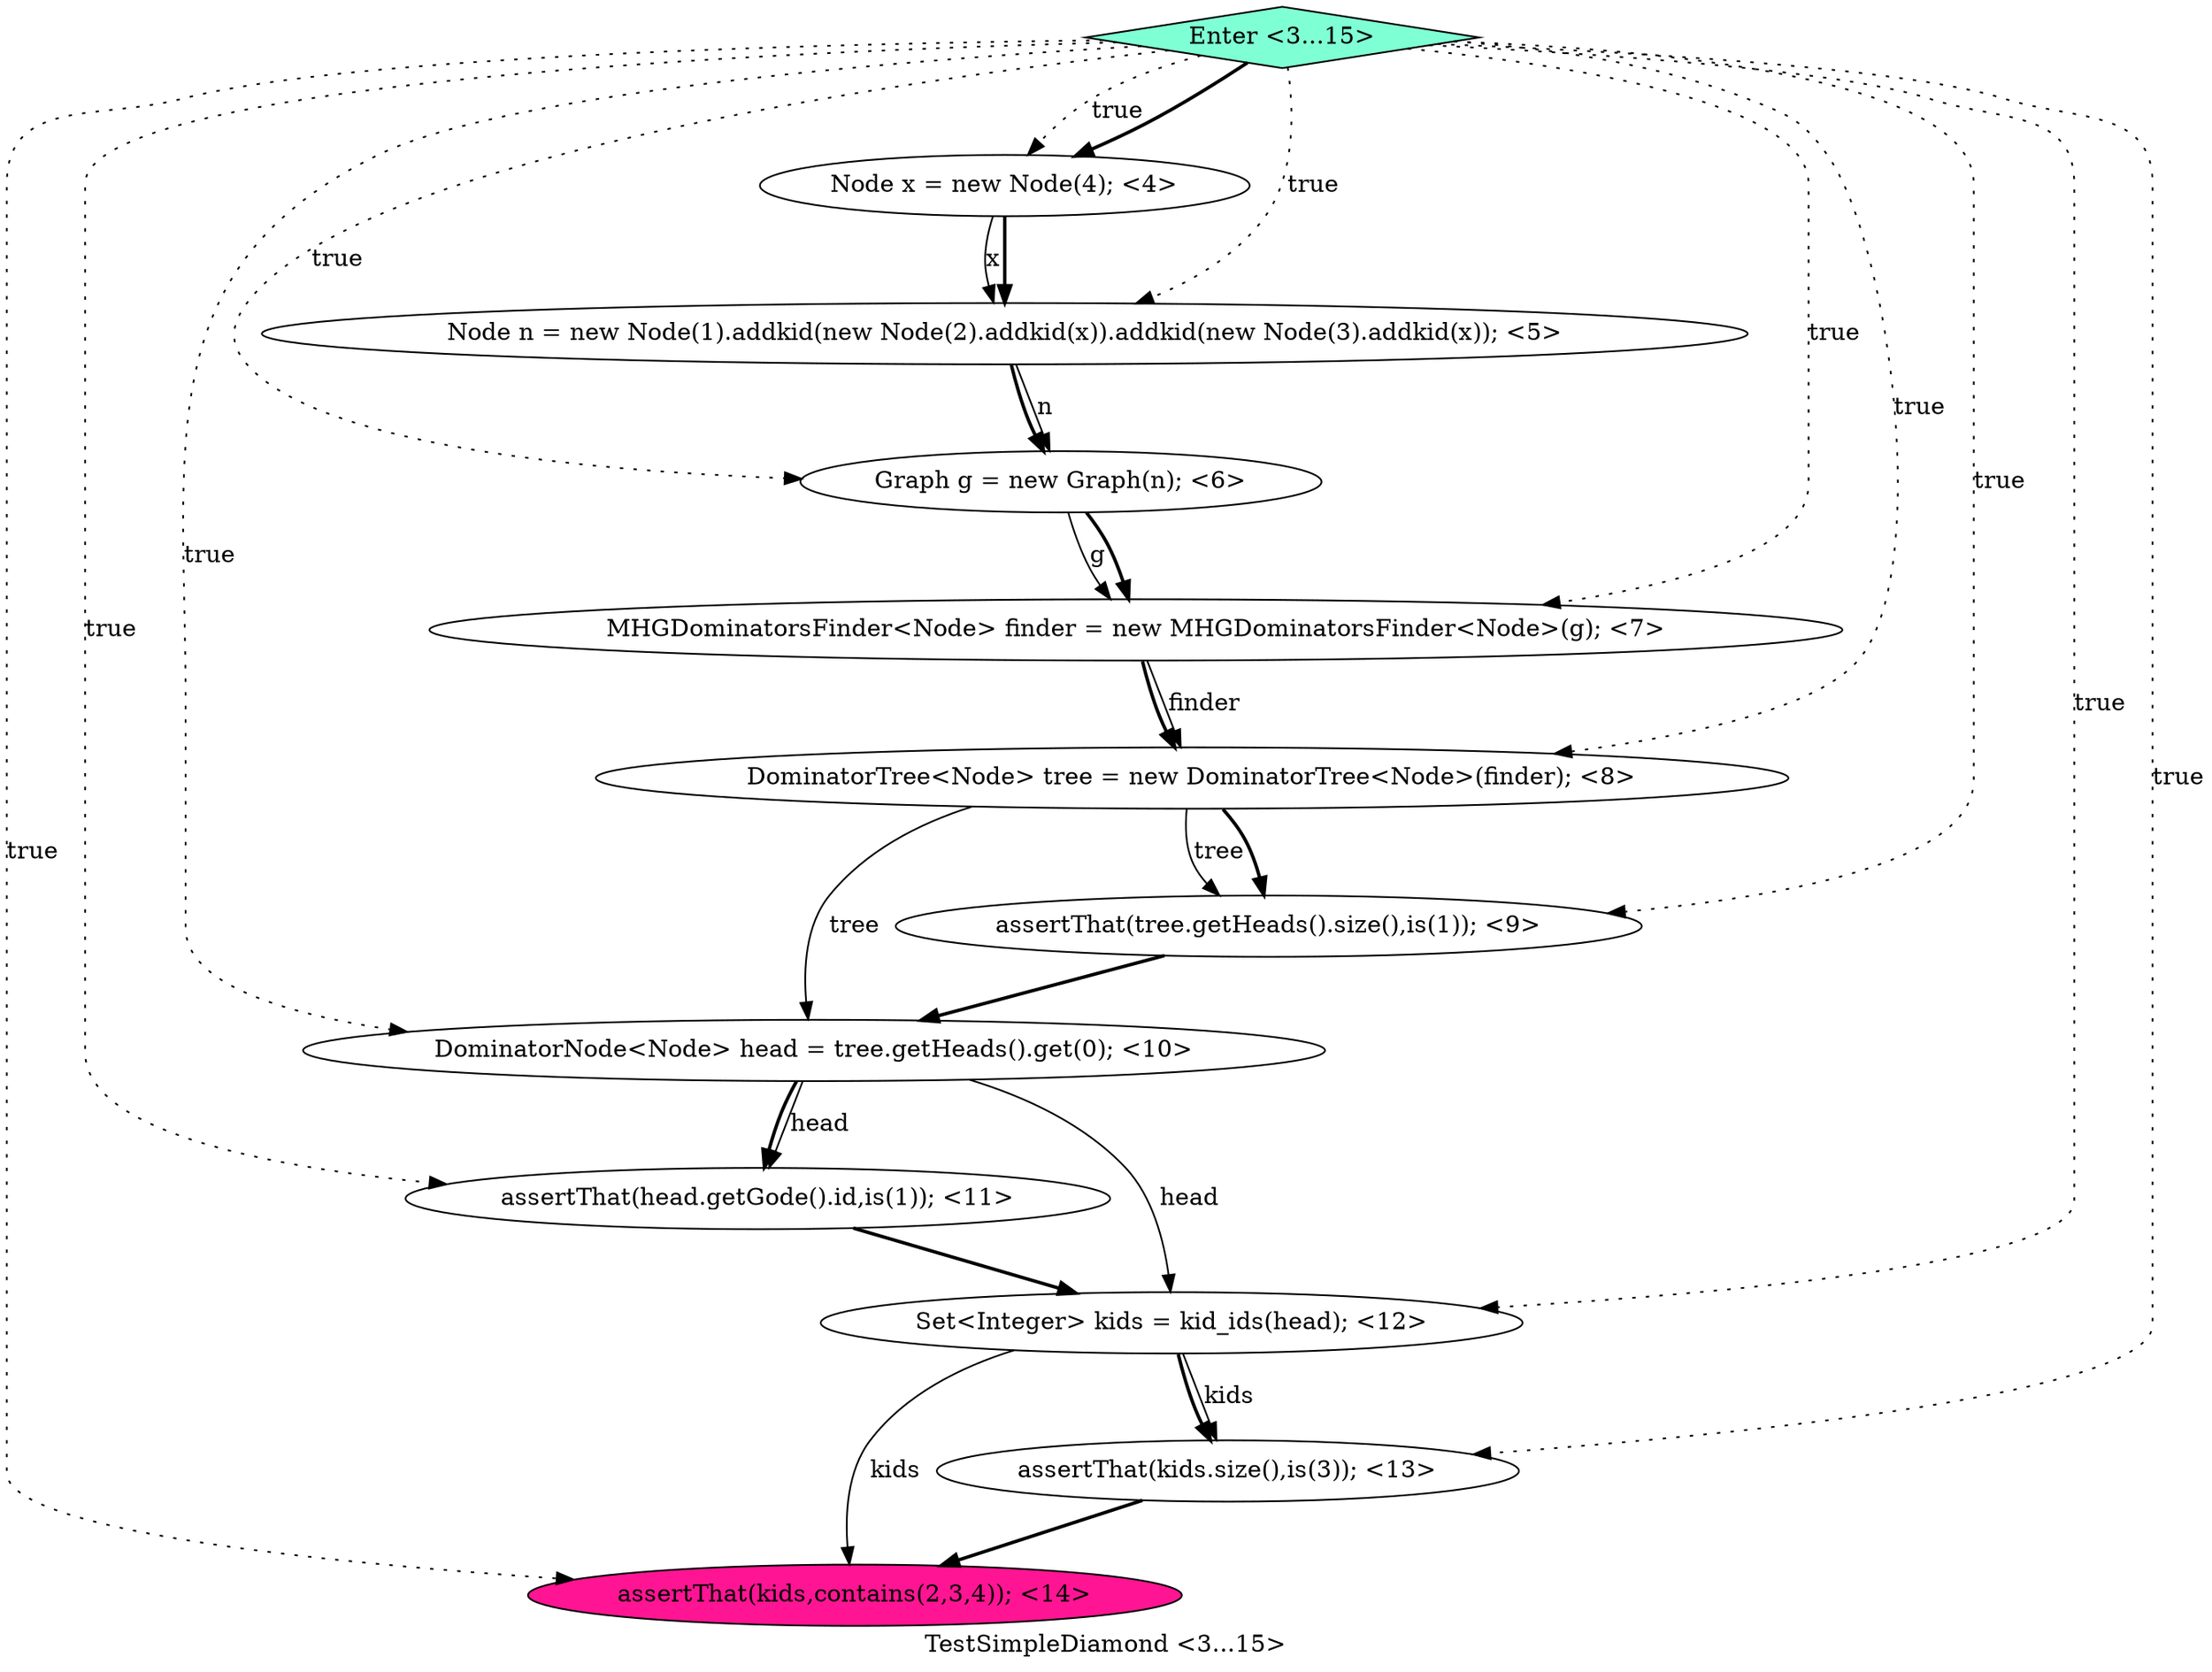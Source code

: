 digraph PDG {
label = "TestSimpleDiamond <3...15>";
0.7 [style = filled, label = "assertThat(head.getGode().id,is(1)); <11>", fillcolor = white, shape = ellipse];
0.0 [style = filled, label = "Node x = new Node(4); <4>", fillcolor = white, shape = ellipse];
0.10 [style = filled, label = "assertThat(kids,contains(2,3,4)); <14>", fillcolor = deeppink, shape = ellipse];
0.2 [style = filled, label = "Graph g = new Graph(n); <6>", fillcolor = white, shape = ellipse];
0.3 [style = filled, label = "MHGDominatorsFinder<Node> finder = new MHGDominatorsFinder<Node>(g); <7>", fillcolor = white, shape = ellipse];
0.11 [style = filled, label = "Enter <3...15>", fillcolor = aquamarine, shape = diamond];
0.1 [style = filled, label = "Node n = new Node(1).addkid(new Node(2).addkid(x)).addkid(new Node(3).addkid(x)); <5>", fillcolor = white, shape = ellipse];
0.6 [style = filled, label = "DominatorNode<Node> head = tree.getHeads().get(0); <10>", fillcolor = white, shape = ellipse];
0.8 [style = filled, label = "Set<Integer> kids = kid_ids(head); <12>", fillcolor = white, shape = ellipse];
0.4 [style = filled, label = "DominatorTree<Node> tree = new DominatorTree<Node>(finder); <8>", fillcolor = white, shape = ellipse];
0.5 [style = filled, label = "assertThat(tree.getHeads().size(),is(1)); <9>", fillcolor = white, shape = ellipse];
0.9 [style = filled, label = "assertThat(kids.size(),is(3)); <13>", fillcolor = white, shape = ellipse];
0.0 -> 0.1 [style = solid, label="x"];
0.0 -> 0.1 [style = bold, label=""];
0.1 -> 0.2 [style = solid, label="n"];
0.1 -> 0.2 [style = bold, label=""];
0.2 -> 0.3 [style = solid, label="g"];
0.2 -> 0.3 [style = bold, label=""];
0.3 -> 0.4 [style = solid, label="finder"];
0.3 -> 0.4 [style = bold, label=""];
0.4 -> 0.5 [style = solid, label="tree"];
0.4 -> 0.5 [style = bold, label=""];
0.4 -> 0.6 [style = solid, label="tree"];
0.5 -> 0.6 [style = bold, label=""];
0.6 -> 0.7 [style = solid, label="head"];
0.6 -> 0.7 [style = bold, label=""];
0.6 -> 0.8 [style = solid, label="head"];
0.7 -> 0.8 [style = bold, label=""];
0.8 -> 0.9 [style = solid, label="kids"];
0.8 -> 0.9 [style = bold, label=""];
0.8 -> 0.10 [style = solid, label="kids"];
0.9 -> 0.10 [style = bold, label=""];
0.11 -> 0.0 [style = dotted, label="true"];
0.11 -> 0.0 [style = bold, label=""];
0.11 -> 0.1 [style = dotted, label="true"];
0.11 -> 0.2 [style = dotted, label="true"];
0.11 -> 0.3 [style = dotted, label="true"];
0.11 -> 0.4 [style = dotted, label="true"];
0.11 -> 0.5 [style = dotted, label="true"];
0.11 -> 0.6 [style = dotted, label="true"];
0.11 -> 0.7 [style = dotted, label="true"];
0.11 -> 0.8 [style = dotted, label="true"];
0.11 -> 0.9 [style = dotted, label="true"];
0.11 -> 0.10 [style = dotted, label="true"];
}
